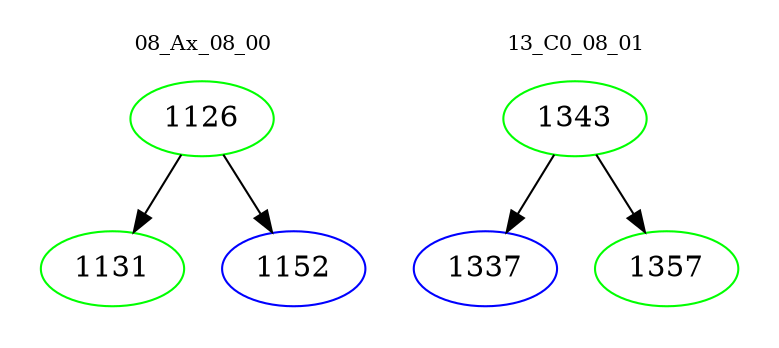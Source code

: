 digraph{
subgraph cluster_0 {
color = white
label = "08_Ax_08_00";
fontsize=10;
T0_1126 [label="1126", color="green"]
T0_1126 -> T0_1131 [color="black"]
T0_1131 [label="1131", color="green"]
T0_1126 -> T0_1152 [color="black"]
T0_1152 [label="1152", color="blue"]
}
subgraph cluster_1 {
color = white
label = "13_C0_08_01";
fontsize=10;
T1_1343 [label="1343", color="green"]
T1_1343 -> T1_1337 [color="black"]
T1_1337 [label="1337", color="blue"]
T1_1343 -> T1_1357 [color="black"]
T1_1357 [label="1357", color="green"]
}
}
